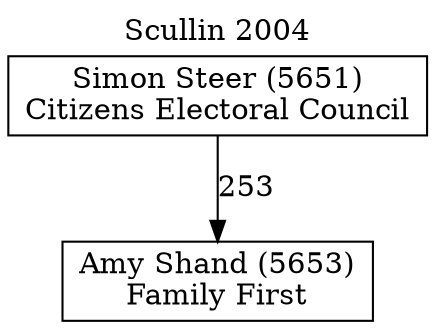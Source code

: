 // House preference flow
digraph "Amy Shand (5653)_Scullin_2004" {
	graph [label="Scullin 2004" labelloc=t mclimit=10]
	node [shape=box]
	"Amy Shand (5653)" [label="Amy Shand (5653)
Family First"]
	"Simon Steer (5651)" [label="Simon Steer (5651)
Citizens Electoral Council"]
	"Simon Steer (5651)" -> "Amy Shand (5653)" [label=253]
}
